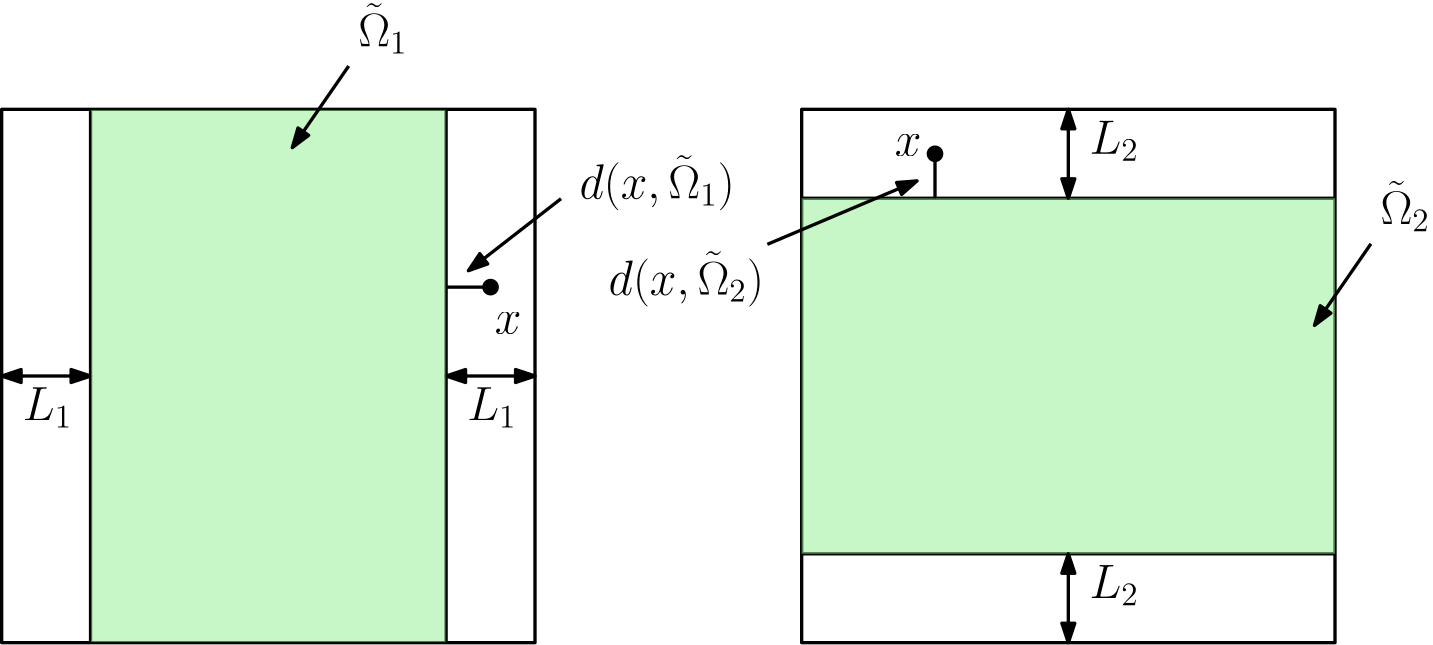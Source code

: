 <?xml version="1.0"?>
<!DOCTYPE ipe SYSTEM "ipe.dtd">
<ipe version="70212" creator="Ipe 7.2.12">
<info created="D:20191024204504" modified="D:20191024204923"/>
<ipestyle name="basic">
<symbol name="arrow/arc(spx)">
<path stroke="sym-stroke" fill="sym-stroke" pen="sym-pen">
0 0 m
-1 0.333 l
-1 -0.333 l
h
</path>
</symbol>
<symbol name="arrow/farc(spx)">
<path stroke="sym-stroke" fill="white" pen="sym-pen">
0 0 m
-1 0.333 l
-1 -0.333 l
h
</path>
</symbol>
<symbol name="arrow/ptarc(spx)">
<path stroke="sym-stroke" fill="sym-stroke" pen="sym-pen">
0 0 m
-1 0.333 l
-0.8 0 l
-1 -0.333 l
h
</path>
</symbol>
<symbol name="arrow/fptarc(spx)">
<path stroke="sym-stroke" fill="white" pen="sym-pen">
0 0 m
-1 0.333 l
-0.8 0 l
-1 -0.333 l
h
</path>
</symbol>
<symbol name="mark/circle(sx)" transformations="translations">
<path fill="sym-stroke">
0.6 0 0 0.6 0 0 e
0.4 0 0 0.4 0 0 e
</path>
</symbol>
<symbol name="mark/disk(sx)" transformations="translations">
<path fill="sym-stroke">
0.6 0 0 0.6 0 0 e
</path>
</symbol>
<symbol name="mark/fdisk(sfx)" transformations="translations">
<group>
<path fill="sym-fill">
0.5 0 0 0.5 0 0 e
</path>
<path fill="sym-stroke" fillrule="eofill">
0.6 0 0 0.6 0 0 e
0.4 0 0 0.4 0 0 e
</path>
</group>
</symbol>
<symbol name="mark/box(sx)" transformations="translations">
<path fill="sym-stroke" fillrule="eofill">
-0.6 -0.6 m
0.6 -0.6 l
0.6 0.6 l
-0.6 0.6 l
h
-0.4 -0.4 m
0.4 -0.4 l
0.4 0.4 l
-0.4 0.4 l
h
</path>
</symbol>
<symbol name="mark/square(sx)" transformations="translations">
<path fill="sym-stroke">
-0.6 -0.6 m
0.6 -0.6 l
0.6 0.6 l
-0.6 0.6 l
h
</path>
</symbol>
<symbol name="mark/fsquare(sfx)" transformations="translations">
<group>
<path fill="sym-fill">
-0.5 -0.5 m
0.5 -0.5 l
0.5 0.5 l
-0.5 0.5 l
h
</path>
<path fill="sym-stroke" fillrule="eofill">
-0.6 -0.6 m
0.6 -0.6 l
0.6 0.6 l
-0.6 0.6 l
h
-0.4 -0.4 m
0.4 -0.4 l
0.4 0.4 l
-0.4 0.4 l
h
</path>
</group>
</symbol>
<symbol name="mark/cross(sx)" transformations="translations">
<group>
<path fill="sym-stroke">
-0.43 -0.57 m
0.57 0.43 l
0.43 0.57 l
-0.57 -0.43 l
h
</path>
<path fill="sym-stroke">
-0.43 0.57 m
0.57 -0.43 l
0.43 -0.57 l
-0.57 0.43 l
h
</path>
</group>
</symbol>
<symbol name="arrow/fnormal(spx)">
<path stroke="sym-stroke" fill="white" pen="sym-pen">
0 0 m
-1 0.333 l
-1 -0.333 l
h
</path>
</symbol>
<symbol name="arrow/pointed(spx)">
<path stroke="sym-stroke" fill="sym-stroke" pen="sym-pen">
0 0 m
-1 0.333 l
-0.8 0 l
-1 -0.333 l
h
</path>
</symbol>
<symbol name="arrow/fpointed(spx)">
<path stroke="sym-stroke" fill="white" pen="sym-pen">
0 0 m
-1 0.333 l
-0.8 0 l
-1 -0.333 l
h
</path>
</symbol>
<symbol name="arrow/linear(spx)">
<path stroke="sym-stroke" pen="sym-pen">
-1 0.333 m
0 0 l
-1 -0.333 l
</path>
</symbol>
<symbol name="arrow/fdouble(spx)">
<path stroke="sym-stroke" fill="white" pen="sym-pen">
0 0 m
-1 0.333 l
-1 -0.333 l
h
-1 0 m
-2 0.333 l
-2 -0.333 l
h
</path>
</symbol>
<symbol name="arrow/double(spx)">
<path stroke="sym-stroke" fill="sym-stroke" pen="sym-pen">
0 0 m
-1 0.333 l
-1 -0.333 l
h
-1 0 m
-2 0.333 l
-2 -0.333 l
h
</path>
</symbol>
<pen name="heavier" value="0.8"/>
<pen name="fat" value="1.2"/>
<pen name="ultrafat" value="2"/>
<symbolsize name="large" value="5"/>
<symbolsize name="small" value="2"/>
<symbolsize name="tiny" value="1.1"/>
<arrowsize name="large" value="10"/>
<arrowsize name="small" value="5"/>
<arrowsize name="tiny" value="3"/>
<color name="red" value="1 0 0"/>
<color name="green" value="0 1 0"/>
<color name="blue" value="0 0 1"/>
<color name="yellow" value="1 1 0"/>
<color name="orange" value="1 0.647 0"/>
<color name="gold" value="1 0.843 0"/>
<color name="purple" value="0.627 0.125 0.941"/>
<color name="gray" value="0.745"/>
<color name="brown" value="0.647 0.165 0.165"/>
<color name="navy" value="0 0 0.502"/>
<color name="pink" value="1 0.753 0.796"/>
<color name="seagreen" value="0.18 0.545 0.341"/>
<color name="turquoise" value="0.251 0.878 0.816"/>
<color name="violet" value="0.933 0.51 0.933"/>
<color name="darkblue" value="0 0 0.545"/>
<color name="darkcyan" value="0 0.545 0.545"/>
<color name="darkgray" value="0.663"/>
<color name="darkgreen" value="0 0.392 0"/>
<color name="darkmagenta" value="0.545 0 0.545"/>
<color name="darkorange" value="1 0.549 0"/>
<color name="darkred" value="0.545 0 0"/>
<color name="lightblue" value="0.678 0.847 0.902"/>
<color name="lightcyan" value="0.878 1 1"/>
<color name="lightgray" value="0.827"/>
<color name="lightgreen" value="0.565 0.933 0.565"/>
<color name="lightyellow" value="1 1 0.878"/>
<dashstyle name="dashed" value="[4] 0"/>
<dashstyle name="dotted" value="[1 3] 0"/>
<dashstyle name="dash dotted" value="[4 2 1 2] 0"/>
<dashstyle name="dash dot dotted" value="[4 2 1 2 1 2] 0"/>
<textsize name="large" value="\large"/>
<textsize name="Large" value="\Large"/>
<textsize name="LARGE" value="\LARGE"/>
<textsize name="huge" value="\huge"/>
<textsize name="Huge" value="\Huge"/>
<textsize name="small" value="\small"/>
<textsize name="footnote" value="\footnotesize"/>
<textsize name="tiny" value="\tiny"/>
<textstyle name="center" begin="\begin{center}" end="\end{center}"/>
<textstyle name="itemize" begin="\begin{itemize}" end="\end{itemize}"/>
<textstyle name="item" begin="\begin{itemize}\item{}" end="\end{itemize}"/>
<gridsize name="4 pts" value="4"/>
<gridsize name="8 pts (~3 mm)" value="8"/>
<gridsize name="16 pts (~6 mm)" value="16"/>
<gridsize name="32 pts (~12 mm)" value="32"/>
<gridsize name="10 pts (~3.5 mm)" value="10"/>
<gridsize name="20 pts (~7 mm)" value="20"/>
<gridsize name="14 pts (~5 mm)" value="14"/>
<gridsize name="28 pts (~10 mm)" value="28"/>
<gridsize name="56 pts (~20 mm)" value="56"/>
<anglesize name="90 deg" value="90"/>
<anglesize name="60 deg" value="60"/>
<anglesize name="45 deg" value="45"/>
<anglesize name="30 deg" value="30"/>
<anglesize name="22.5 deg" value="22.5"/>
<opacity name="10%" value="0.1"/>
<opacity name="30%" value="0.3"/>
<opacity name="50%" value="0.5"/>
<opacity name="75%" value="0.75"/>
<tiling name="falling" angle="-60" step="4" width="1"/>
<tiling name="rising" angle="30" step="4" width="1"/>
</ipestyle>
<page>
<layer name="alpha"/>
<view layers="alpha" active="alpha"/>
<path layer="alpha" matrix="1 0 0 1 -176 0" stroke="black" pen="fat" arrow="normal/normal" rarrow="normal/normal">
352 672 m
384 672 l
</path>
<path matrix="1 0 0 1 -176 0" stroke="black" pen="fat">
352 704 m
368 704 l
</path>
<path matrix="1 0 0 1 -176 0" stroke="black" pen="fat">
224 768 m
224 576 l
</path>
<path matrix="1 0 0 1 -176 0" stroke="black" pen="fat">
352 768 m
352 576 l
</path>
<path matrix="1 0 0 1 -336 0" stroke="black" pen="fat" arrow="normal/normal" rarrow="normal/normal">
352 672 m
384 672 l
</path>
<text matrix="1 0 0 1 -184.402 -31.9452" transformations="translations" pos="208 688" stroke="black" type="label" width="17.82" height="11.766" depth="2.58" valign="baseline" size="LARGE" style="math">L_1</text>
<text matrix="1 0 0 1 -179.495 7.23604" transformations="translations" pos="323.846 783.485" stroke="black" type="label" width="17.844" height="15.646" depth="2.58" valign="baseline" size="LARGE" style="math">\tilde\Omega_1</text>
<use matrix="1 0 0 1 -176 0" name="mark/disk(sx)" pos="368 704" size="large" stroke="black"/>
<text matrix="1 0 0 1 -192 16" transformations="translations" pos="416 720" stroke="black" type="label" width="55.927" height="15.643" depth="4.29" valign="baseline" size="LARGE" style="math">d(x, \tilde\Omega_1)</text>
<path matrix="1 0 0 1 -176 0" stroke="black" pen="fat" arrow="normal/normal">
393.361 735.838 m
360.024 709.912 l
</path>
<text matrix="1 0 0 1 -201.083 -18.0999" transformations="translations" pos="394.628 705.516" stroke="black" type="label" width="9.579" height="7.412" depth="0" valign="baseline" size="LARGE" style="math">x</text>
<path matrix="1 0 0 1 -176 0" stroke="black" pen="fat">
192 768 m
192 576 l
384 576 l
384 768 l
h
</path>
<path matrix="1 0 0 1 -176 0" stroke="black" fill="lightgreen" opacity="50%" stroke-opacity="opaque">
224 768 m
224 576 l
352 576 l
352 768 l
h
</path>
<path matrix="1 0 0 1 -176 0" stroke="black" pen="fat" arrow="normal/normal">
316.928 783.6 m
296.616 754.22 l
</path>
<text matrix="1 0 0 1 -24.402 -31.9452" transformations="translations" pos="208 688" stroke="black" type="label" width="17.82" height="11.766" depth="2.58" valign="baseline" size="LARGE" style="math">L_1</text>
<path matrix="1 0 0 1 112 0" stroke="black" pen="fat">
192 768 m
192 576 l
384 576 l
384 768 l
h
</path>
<path stroke="black" pen="fat">
304 736 m
496 736 l
</path>
<path matrix="1 0 0 1 0 -128" stroke="black" pen="fat">
304 736 m
496 736 l
</path>
<path fill="lightgreen" opacity="50%" stroke-opacity="opaque">
304 736 m
304 608 l
496 608 l
496 736 l
h
</path>
<path stroke="black" pen="fat" arrow="normal/normal" rarrow="normal/normal">
400 768 m
400 736 l
</path>
<path matrix="1 0 0 1 0 -160" stroke="black" pen="fat" arrow="normal/normal" rarrow="normal/normal">
400 768 m
400 736 l
</path>
<text matrix="1 0 0 1 199.598 64.0548" transformations="translations" pos="208 688" stroke="black" type="label" width="17.82" height="11.766" depth="2.58" valign="baseline" size="LARGE" style="math">L_2</text>
<text matrix="1 0 0 1 199.598 -95.9452" transformations="translations" pos="208 688" stroke="black" type="label" width="17.82" height="11.766" depth="2.58" valign="baseline" size="LARGE" style="math">L_2</text>
<text matrix="1 0 0 1 188.505 -56.764" transformations="translations" pos="323.846 783.485" stroke="black" type="label" width="17.844" height="15.646" depth="2.58" valign="baseline" size="LARGE" style="math">\tilde\Omega_2</text>
<path matrix="1 0 0 1 192 -64" stroke="black" pen="fat" arrow="normal/normal">
316.928 783.6 m
296.616 754.22 l
</path>
<use matrix="1 0 0 1 -16 48" name="mark/disk(sx)" pos="368 704" size="large" stroke="black"/>
<path stroke="black" pen="fat">
352 752 m
352 736 l
</path>
<text matrix="1 0 0 1 -57.083 45.9001" transformations="translations" pos="394.628 705.516" stroke="black" type="label" width="9.579" height="7.412" depth="0" valign="baseline" size="LARGE" style="math">x</text>
<text matrix="1 0 0 1 -181.517 -18.6163" transformations="translations" pos="416 720" stroke="black" type="label" width="55.927" height="15.643" depth="4.29" valign="baseline" size="LARGE" style="math">d(x, \tilde\Omega_2)</text>
<path stroke="black" pen="fat" arrow="normal/normal">
291.644 719.412 m
345.531 742.244 l
</path>
</page>
</ipe>
